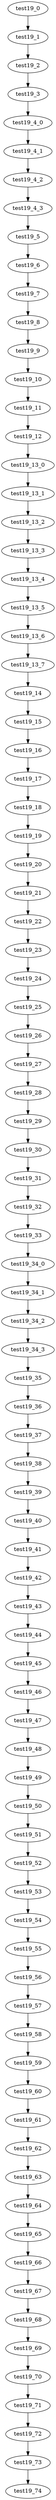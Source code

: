 digraph G {
test19_0->test19_1;
test19_1->test19_2;
test19_2->test19_3;
test19_3->test19_4_0;
test19_4_0->test19_4_1;
test19_4_1->test19_4_2;
test19_4_2->test19_4_3;
test19_4_3->test19_5;
test19_5->test19_6;
test19_6->test19_7;
test19_7->test19_8;
test19_8->test19_9;
test19_9->test19_10;
test19_10->test19_11;
test19_11->test19_12;
test19_12->test19_13_0;
test19_13_0->test19_13_1;
test19_13_1->test19_13_2;
test19_13_2->test19_13_3;
test19_13_3->test19_13_4;
test19_13_4->test19_13_5;
test19_13_5->test19_13_6;
test19_13_6->test19_13_7;
test19_13_7->test19_14;
test19_14->test19_15;
test19_15->test19_16;
test19_16->test19_17;
test19_17->test19_18;
test19_18->test19_19;
test19_19->test19_20;
test19_20->test19_21;
test19_21->test19_22;
test19_22->test19_23;
test19_23->test19_24;
test19_24->test19_25;
test19_25->test19_26;
test19_26->test19_27;
test19_27->test19_28;
test19_28->test19_29;
test19_29->test19_30;
test19_30->test19_31;
test19_31->test19_32;
test19_32->test19_33;
test19_33->test19_34_0;
test19_34_0->test19_34_1;
test19_34_1->test19_34_2;
test19_34_2->test19_34_3;
test19_34_3->test19_35;
test19_35->test19_36;
test19_36->test19_37;
test19_37->test19_38;
test19_38->test19_39;
test19_39->test19_40;
test19_40->test19_41;
test19_41->test19_42;
test19_42->test19_43;
test19_43->test19_44;
test19_44->test19_45;
test19_45->test19_46;
test19_46->test19_47;
test19_47->test19_48;
test19_48->test19_49;
test19_49->test19_50;
test19_50->test19_51;
test19_51->test19_52;
test19_52->test19_53;
test19_53->test19_54;
test19_54->test19_55;
test19_55->test19_56;
test19_56->test19_57;
test19_57->test19_58;
test19_58->test19_59;
test19_59->test19_60;
test19_60->test19_61;
test19_61->test19_62;
test19_62->test19_63;
test19_63->test19_64;
test19_64->test19_65;
test19_65->test19_66;
test19_66->test19_67;
test19_67->test19_68;
test19_68->test19_69;
test19_69->test19_70;
test19_70->test19_71;
test19_71->test19_72;
test19_72->test19_73;
test19_73->test19_74;

}
